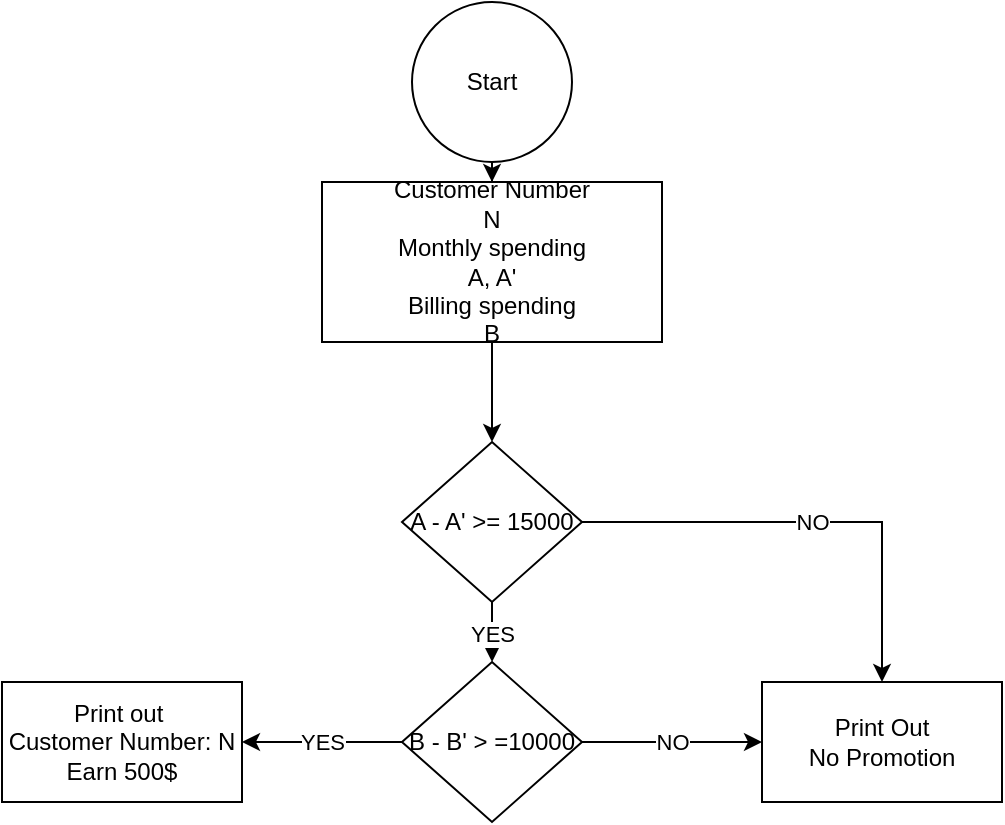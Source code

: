<mxfile version="13.8.8" type="github">
  <diagram id="tCrZVsAJD3Z_AQQltKlu" name="Page-1">
    <mxGraphModel dx="814" dy="451" grid="1" gridSize="10" guides="1" tooltips="1" connect="1" arrows="1" fold="1" page="1" pageScale="1" pageWidth="850" pageHeight="1100" math="0" shadow="0">
      <root>
        <mxCell id="0" />
        <mxCell id="1" parent="0" />
        <mxCell id="g7xz13wULXLpFYFkE3Io-3" value="" style="edgeStyle=orthogonalEdgeStyle;rounded=0;orthogonalLoop=1;jettySize=auto;html=1;" edge="1" parent="1" source="g7xz13wULXLpFYFkE3Io-1" target="g7xz13wULXLpFYFkE3Io-2">
          <mxGeometry relative="1" as="geometry" />
        </mxCell>
        <mxCell id="g7xz13wULXLpFYFkE3Io-1" value="Start" style="ellipse;whiteSpace=wrap;html=1;aspect=fixed;" vertex="1" parent="1">
          <mxGeometry x="385" width="80" height="80" as="geometry" />
        </mxCell>
        <mxCell id="g7xz13wULXLpFYFkE3Io-60" value="" style="edgeStyle=orthogonalEdgeStyle;rounded=0;orthogonalLoop=1;jettySize=auto;html=1;" edge="1" parent="1" source="g7xz13wULXLpFYFkE3Io-2">
          <mxGeometry relative="1" as="geometry">
            <mxPoint x="425" y="220" as="targetPoint" />
          </mxGeometry>
        </mxCell>
        <mxCell id="g7xz13wULXLpFYFkE3Io-2" value="Customer Number&lt;br&gt;N&lt;br&gt;Monthly spending&lt;br&gt;A, A&#39;&lt;br&gt;Billing spending&lt;br&gt;B" style="whiteSpace=wrap;html=1;" vertex="1" parent="1">
          <mxGeometry x="340" y="90" width="170" height="80" as="geometry" />
        </mxCell>
        <mxCell id="g7xz13wULXLpFYFkE3Io-53" value="YES" style="edgeStyle=orthogonalEdgeStyle;rounded=0;orthogonalLoop=1;jettySize=auto;html=1;" edge="1" parent="1" source="g7xz13wULXLpFYFkE3Io-46">
          <mxGeometry relative="1" as="geometry">
            <mxPoint x="425.04" y="330" as="targetPoint" />
          </mxGeometry>
        </mxCell>
        <mxCell id="g7xz13wULXLpFYFkE3Io-68" value="NO" style="edgeStyle=orthogonalEdgeStyle;rounded=0;orthogonalLoop=1;jettySize=auto;html=1;entryX=0.5;entryY=0;entryDx=0;entryDy=0;" edge="1" parent="1" source="g7xz13wULXLpFYFkE3Io-46" target="g7xz13wULXLpFYFkE3Io-62">
          <mxGeometry relative="1" as="geometry" />
        </mxCell>
        <mxCell id="g7xz13wULXLpFYFkE3Io-46" value="A - A&#39; &amp;gt;= 15000" style="rhombus;whiteSpace=wrap;html=1;" vertex="1" parent="1">
          <mxGeometry x="380" y="220" width="90" height="80" as="geometry" />
        </mxCell>
        <mxCell id="g7xz13wULXLpFYFkE3Io-57" value="YES" style="edgeStyle=orthogonalEdgeStyle;rounded=0;orthogonalLoop=1;jettySize=auto;html=1;" edge="1" parent="1" source="g7xz13wULXLpFYFkE3Io-54" target="g7xz13wULXLpFYFkE3Io-56">
          <mxGeometry relative="1" as="geometry" />
        </mxCell>
        <mxCell id="g7xz13wULXLpFYFkE3Io-63" value="NO" style="edgeStyle=orthogonalEdgeStyle;rounded=0;orthogonalLoop=1;jettySize=auto;html=1;" edge="1" parent="1" source="g7xz13wULXLpFYFkE3Io-54" target="g7xz13wULXLpFYFkE3Io-62">
          <mxGeometry relative="1" as="geometry" />
        </mxCell>
        <mxCell id="g7xz13wULXLpFYFkE3Io-54" value="B - B&#39; &amp;gt; =10000" style="rhombus;whiteSpace=wrap;html=1;" vertex="1" parent="1">
          <mxGeometry x="380" y="330" width="90" height="80" as="geometry" />
        </mxCell>
        <mxCell id="g7xz13wULXLpFYFkE3Io-56" value="Print out&amp;nbsp;&lt;br&gt;Customer Number: N&lt;br&gt;Earn 500$" style="whiteSpace=wrap;html=1;" vertex="1" parent="1">
          <mxGeometry x="180" y="340" width="120" height="60" as="geometry" />
        </mxCell>
        <mxCell id="g7xz13wULXLpFYFkE3Io-62" value="Print Out &lt;br&gt;No Promotion" style="whiteSpace=wrap;html=1;" vertex="1" parent="1">
          <mxGeometry x="560" y="340" width="120" height="60" as="geometry" />
        </mxCell>
      </root>
    </mxGraphModel>
  </diagram>
</mxfile>
